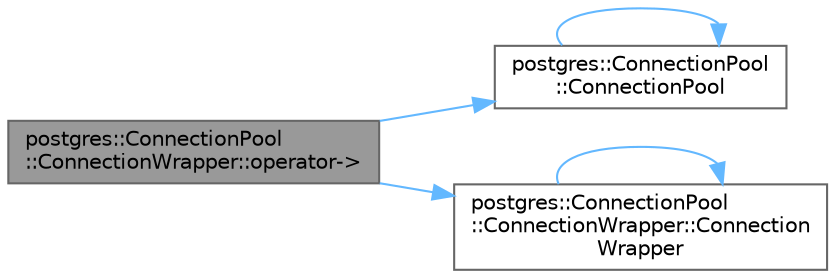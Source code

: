 digraph "postgres::ConnectionPool::ConnectionWrapper::operator-&gt;"
{
 // LATEX_PDF_SIZE
  bgcolor="transparent";
  edge [fontname=Helvetica,fontsize=10,labelfontname=Helvetica,labelfontsize=10];
  node [fontname=Helvetica,fontsize=10,shape=box,height=0.2,width=0.4];
  rankdir="LR";
  Node1 [id="Node000001",label="postgres::ConnectionPool\l::ConnectionWrapper::operator-\>",height=0.2,width=0.4,color="gray40", fillcolor="grey60", style="filled", fontcolor="black",tooltip="Оператор -> (const)."];
  Node1 -> Node2 [id="edge1_Node000001_Node000002",color="steelblue1",style="solid",tooltip=" "];
  Node2 [id="Node000002",label="postgres::ConnectionPool\l::ConnectionPool",height=0.2,width=0.4,color="grey40", fillcolor="white", style="filled",URL="$classpostgres_1_1_connection_pool.html#a15fdf0c8124ebf606955686159d209a0",tooltip="Конструктор класса ConnectionPool."];
  Node2 -> Node2 [id="edge2_Node000002_Node000002",color="steelblue1",style="solid",tooltip=" "];
  Node1 -> Node3 [id="edge3_Node000001_Node000003",color="steelblue1",style="solid",tooltip=" "];
  Node3 [id="Node000003",label="postgres::ConnectionPool\l::ConnectionWrapper::Connection\lWrapper",height=0.2,width=0.4,color="grey40", fillcolor="white", style="filled",URL="$classpostgres_1_1_connection_pool_1_1_connection_wrapper.html#a834ba15aed980fda728a168940ffafe2",tooltip="Конструктор класса ConnectionWrapper."];
  Node3 -> Node3 [id="edge4_Node000003_Node000003",color="steelblue1",style="solid",tooltip=" "];
}
